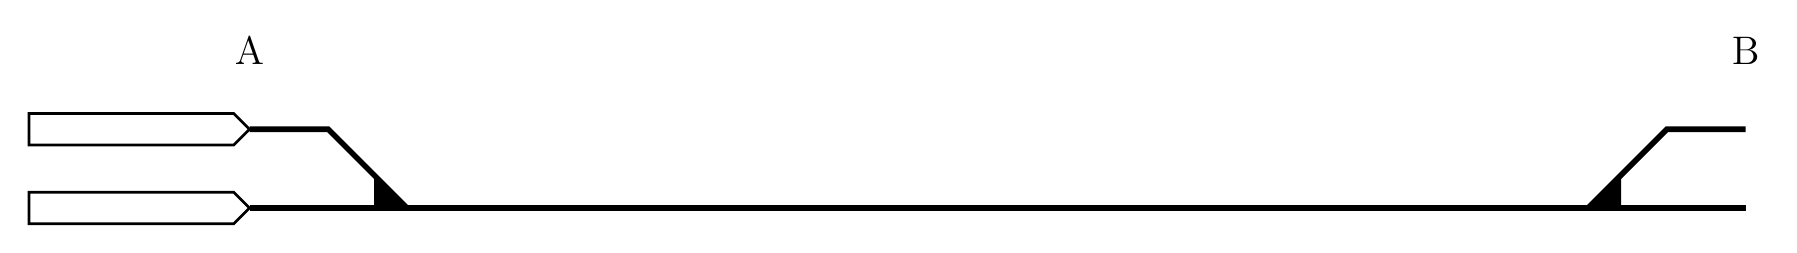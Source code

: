 %!TEX TS-program = pdflatexmk

% Copyright 2019 Martin Scheidt (Attribution 4.0 International, CC-BY 4.0)
% You are free to copy and redistribute the material in any medium or format. You are free to remix, transform, and build upon the material for any purpose, even commercially. You must give appropriate credit, provide a link to the license, and indicate if changes were made. You may not apply legal terms or technological measures that legally restrict others from doing anything the license permits. No warranties are given.

\begin{scope}
  \coordinate (base) at (0,0);
  \path[draw, line width=2pt] ( 0,0) -- ++(19,0);
  \path[draw, line width=2pt] ( 0,1) -- ++(1,0) -- ++(1,-1);
  \path[draw, line width=1pt,fill] (2,0) --  ++(-0.4,0.4) -- ++(0,-0.4); % turnout marker
  \path[draw, line width=2pt] (17,0) -- ++(1,1) -- ++(1,0);
  \path[draw, line width=1pt,fill] (17,0) --  ++(0.4,0.4) -- ++(0,-0.4); % turnout marker
  \node at ( 0,2) {\Large A};
  \node at (19,2) {\Large B};
  \path[draw, line width=1pt, fill=white] (0,0) -- ++(-0.2,-0.2) -- ++(-2.6,0) -- ++(0,0.4) -- ++(2.6,0) -- cycle; % train
  \path[draw, line width=1pt, fill=white] (0,1) -- ++(-0.2,-0.2) -- ++(-2.6,0) -- ++(0,0.4) -- ++(2.6,0) -- cycle; % train
\end{scope}
